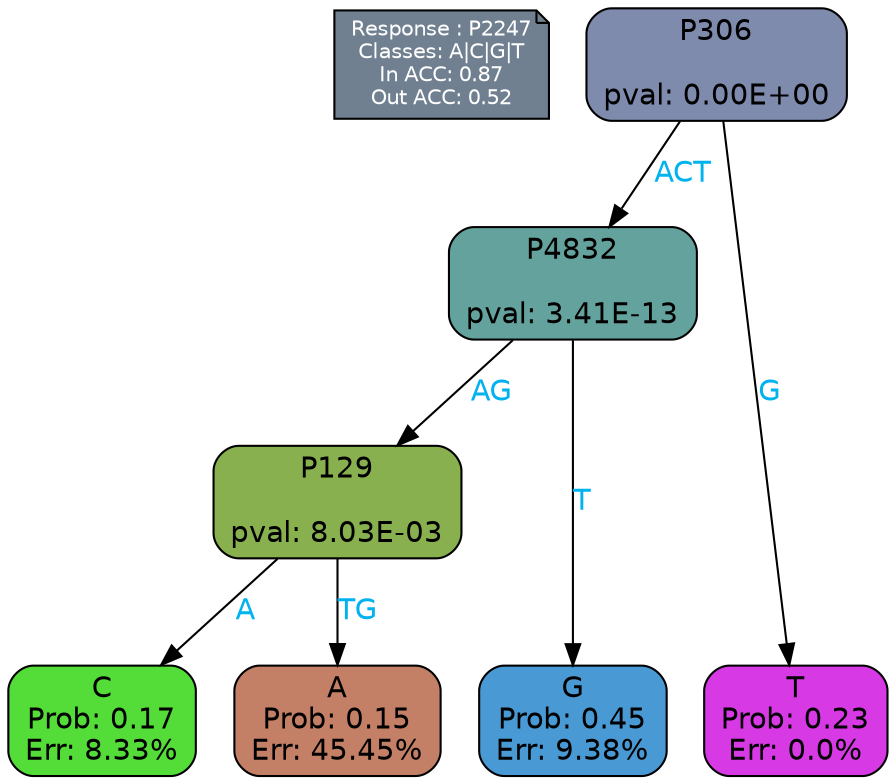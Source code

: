 digraph Tree {
node [shape=box, style="filled, rounded", color="black", fontname=helvetica] ;
graph [ranksep=equally, splines=polylines, bgcolor=transparent, dpi=600] ;
edge [fontname=helvetica] ;
LEGEND [label="Response : P2247
Classes: A|C|G|T
In ACC: 0.87
Out ACC: 0.52
",shape=note,align=left,style=filled,fillcolor="slategray",fontcolor="white",fontsize=10];1 [label="P306

pval: 0.00E+00", fillcolor="#7e8bad"] ;
2 [label="P4832

pval: 3.41E-13", fillcolor="#64a39d"] ;
3 [label="P129

pval: 8.03E-03", fillcolor="#89b04f"] ;
4 [label="C
Prob: 0.17
Err: 8.33%", fillcolor="#54dc39"] ;
5 [label="A
Prob: 0.15
Err: 45.45%", fillcolor="#c47f67"] ;
6 [label="G
Prob: 0.45
Err: 9.38%", fillcolor="#499ad4"] ;
7 [label="T
Prob: 0.23
Err: 0.0%", fillcolor="#d739e5"] ;
1 -> 2 [label="ACT",fontcolor=deepskyblue2] ;
1 -> 7 [label="G",fontcolor=deepskyblue2] ;
2 -> 3 [label="AG",fontcolor=deepskyblue2] ;
2 -> 6 [label="T",fontcolor=deepskyblue2] ;
3 -> 4 [label="A",fontcolor=deepskyblue2] ;
3 -> 5 [label="TG",fontcolor=deepskyblue2] ;
{rank = same; 4;5;6;7;}{rank = same; LEGEND;1;}}